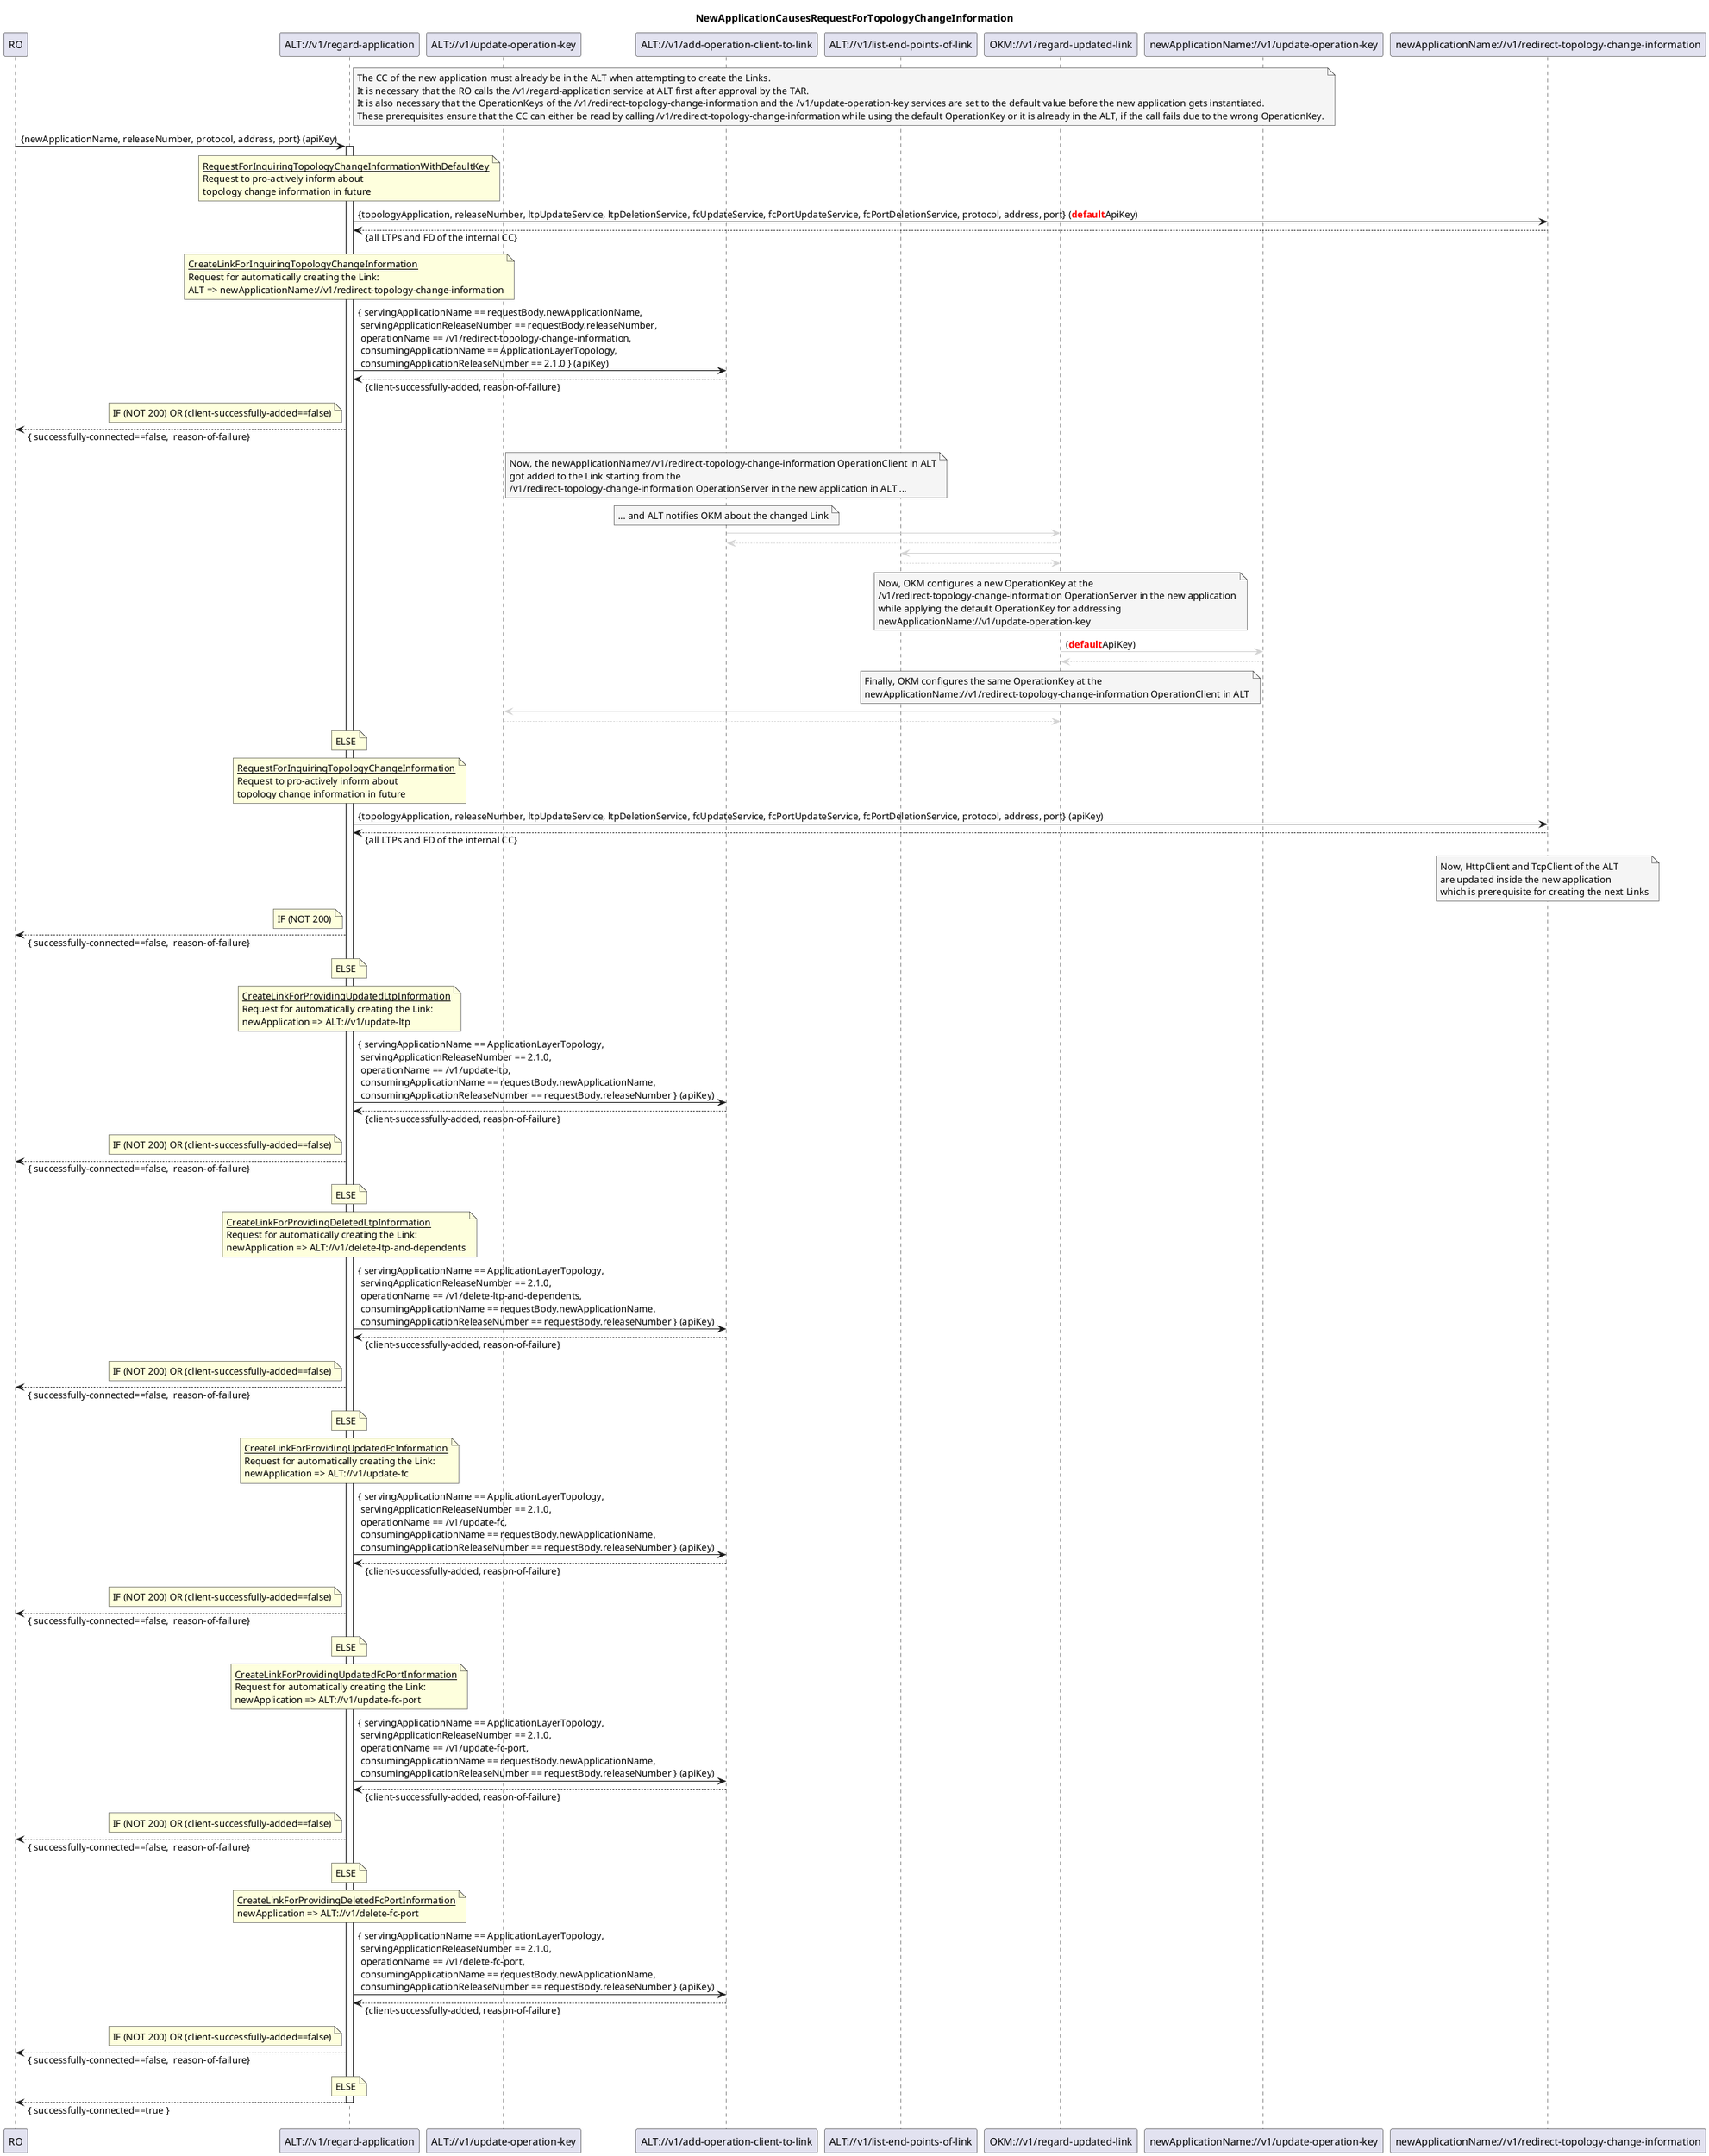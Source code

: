 @startuml is001_regardApplicationCausesSequenceForTopologyChangeInformation
skinparam responseMessageBelowArrow true

title
NewApplicationCausesRequestForTopologyChangeInformation
end title

participant "RO" as ro
participant "ALT://v1/regard-application" as alt
participant "ALT://v1/update-operation-key" as atmUpdateKey
participant "ALT://v1/add-operation-client-to-link" as altAddClientToLink
participant "ALT://v1/list-end-points-of-link" as altListEndPoints
participant "OKM://v1/regard-updated-link" as okmRegardLink
participant "newApplicationName://v1/update-operation-key" as newApplicationUpdateKey
participant "newApplicationName://v1/redirect-topology-change-information" as newApplication

note right alt #WhiteSmoke
The CC of the new application must already be in the ALT when attempting to create the Links.
It is necessary that the RO calls the /v1/regard-application service at ALT first after approval by the TAR.
It is also necessary that the OperationKeys of the /v1/redirect-topology-change-information and the /v1/update-operation-key services are set to the default value before the new application gets instantiated.
These prerequisites ensure that the CC can either be read by calling /v1/redirect-topology-change-information while using the default OperationKey or it is already in the ALT, if the call fails due to the wrong OperationKey.
end note

ro -> alt : {newApplicationName, releaseNumber, protocol, address, port} (apiKey)
activate alt

note over alt
<u>RequestForInquiringTopologyChangeInformationWithDefaultKey</u>
Request to pro-actively inform about 
topology change information in future
end note
alt -> newApplication : {topologyApplication, releaseNumber, ltpUpdateService, ltpDeletionService, fcUpdateService, fcPortUpdateService, fcPortDeletionService, protocol, address, port} (<font color=red><b>default</b><font color=black>ApiKey)
alt <-- newApplication: {all LTPs and FD of the internal CC}

note over alt
<u>CreateLinkForInquiringTopologyChangeInformation</u>
Request for automatically creating the Link:
ALT => newApplicationName://v1/redirect-topology-change-information
end note
alt -> altAddClientToLink : { servingApplicationName == requestBody.newApplicationName,\n servingApplicationReleaseNumber == requestBody.releaseNumber,\n operationName == /v1/redirect-topology-change-information,\n consumingApplicationName == ApplicationLayerTopology,\n consumingApplicationReleaseNumber == 2.1.0 } (apiKey)
alt <-- altAddClientToLink : {client-successfully-added, reason-of-failure}

note left alt
IF (NOT 200) OR (client-successfully-added==false)
end note
ro <-- alt : { successfully-connected==false,  reason-of-failure}

note over altAddClientToLink #WhiteSmoke
Now, the newApplicationName://v1/redirect-topology-change-information OperationClient in ALT
got added to the Link starting from the
/v1/redirect-topology-change-information OperationServer in the new application in ALT ...
end note

note over altAddClientToLink #WhiteSmoke
... and ALT notifies OKM about the changed Link
end note

altAddClientToLink -[#LightGrey]> okmRegardLink
okmRegardLink --[#LightGrey]> altAddClientToLink

okmRegardLink -[#LightGrey]> altListEndPoints
altListEndPoints --[#LightGrey]> okmRegardLink

note over okmRegardLink #WhiteSmoke
Now, OKM configures a new OperationKey at the
/v1/redirect-topology-change-information OperationServer in the new application
while applying the default OperationKey for addressing
newApplicationName://v1/update-operation-key
end note

okmRegardLink -[#LightGrey]> newApplicationUpdateKey : (<font color=red><b>default</b><font color=black>ApiKey)
newApplicationUpdateKey --[#LightGrey]> okmRegardLink

note over okmRegardLink #WhiteSmoke
Finally, OKM configures the same OperationKey at the
newApplicationName://v1/redirect-topology-change-information OperationClient in ALT
end note

okmRegardLink -[#LightGrey]> atmUpdateKey
atmUpdateKey --[#LightGrey]> okmRegardLink

note over alt
ELSE
end note

note over alt
<u>RequestForInquiringTopologyChangeInformation</u>
Request to pro-actively inform about 
topology change information in future
end note
alt -> newApplication : {topologyApplication, releaseNumber, ltpUpdateService, ltpDeletionService, fcUpdateService, fcPortUpdateService, fcPortDeletionService, protocol, address, port} (apiKey)
alt <-- newApplication : {all LTPs and FD of the internal CC}

note over newApplication #WhiteSmoke
Now, HttpClient and TcpClient of the ALT
are updated inside the new application
which is prerequisite for creating the next Links
end note

note left alt
IF (NOT 200)
end note
ro <-- alt : { successfully-connected==false,  reason-of-failure}

note over alt
ELSE
end note

note over alt
<u>CreateLinkForProvidingUpdatedLtpInformation</u>
Request for automatically creating the Link:
newApplication => ALT://v1/update-ltp
end note
alt -> altAddClientToLink : { servingApplicationName == ApplicationLayerTopology,\n servingApplicationReleaseNumber == 2.1.0,\n operationName == /v1/update-ltp,\n consumingApplicationName == requestBody.newApplicationName,\n consumingApplicationReleaseNumber == requestBody.releaseNumber } (apiKey)
alt <-- altAddClientToLink : {client-successfully-added, reason-of-failure}

note left alt
IF (NOT 200) OR (client-successfully-added==false)
end note
ro <-- alt : { successfully-connected==false,  reason-of-failure}

note over alt
ELSE
end note

note over alt
<u>CreateLinkForProvidingDeletedLtpInformation</u>
Request for automatically creating the Link:
newApplication => ALT://v1/delete-ltp-and-dependents
end note
alt -> altAddClientToLink : { servingApplicationName == ApplicationLayerTopology,\n servingApplicationReleaseNumber == 2.1.0,\n operationName == /v1/delete-ltp-and-dependents,\n consumingApplicationName == requestBody.newApplicationName,\n consumingApplicationReleaseNumber == requestBody.releaseNumber } (apiKey)
alt <-- altAddClientToLink : {client-successfully-added, reason-of-failure}

note left alt
IF (NOT 200) OR (client-successfully-added==false)
end note
ro <-- alt : { successfully-connected==false,  reason-of-failure}

note over alt
ELSE
end note

note over alt
<u>CreateLinkForProvidingUpdatedFcInformation</u>
Request for automatically creating the Link:
newApplication => ALT://v1/update-fc
end note
alt -> altAddClientToLink : { servingApplicationName == ApplicationLayerTopology,\n servingApplicationReleaseNumber == 2.1.0,\n operationName == /v1/update-fc,\n consumingApplicationName == requestBody.newApplicationName,\n consumingApplicationReleaseNumber == requestBody.releaseNumber } (apiKey)
alt <-- altAddClientToLink : {client-successfully-added, reason-of-failure}

note left alt
IF (NOT 200) OR (client-successfully-added==false)
end note
ro <-- alt : { successfully-connected==false,  reason-of-failure}

note over alt
ELSE
end note

note over alt
<u>CreateLinkForProvidingUpdatedFcPortInformation</u>
Request for automatically creating the Link:
newApplication => ALT://v1/update-fc-port
end note
alt -> altAddClientToLink : { servingApplicationName == ApplicationLayerTopology,\n servingApplicationReleaseNumber == 2.1.0,\n operationName == /v1/update-fc-port,\n consumingApplicationName == requestBody.newApplicationName,\n consumingApplicationReleaseNumber == requestBody.releaseNumber } (apiKey)
alt <-- altAddClientToLink : {client-successfully-added, reason-of-failure}

note left alt
IF (NOT 200) OR (client-successfully-added==false)
end note
ro <-- alt : { successfully-connected==false,  reason-of-failure}

note over alt
ELSE
end note

note over alt
<u>CreateLinkForProvidingDeletedFcPortInformation</u>
newApplication => ALT://v1/delete-fc-port
end note
alt -> altAddClientToLink : { servingApplicationName == ApplicationLayerTopology,\n servingApplicationReleaseNumber == 2.1.0,\n operationName == /v1/delete-fc-port,\n consumingApplicationName == requestBody.newApplicationName,\n consumingApplicationReleaseNumber == requestBody.releaseNumber } (apiKey)
alt <-- altAddClientToLink : {client-successfully-added, reason-of-failure}

note left alt
IF (NOT 200) OR (client-successfully-added==false)
end note
ro <-- alt : { successfully-connected==false,  reason-of-failure}

note over alt
ELSE
end note
ro <-- alt : { successfully-connected==true }

deactivate alt

@enduml